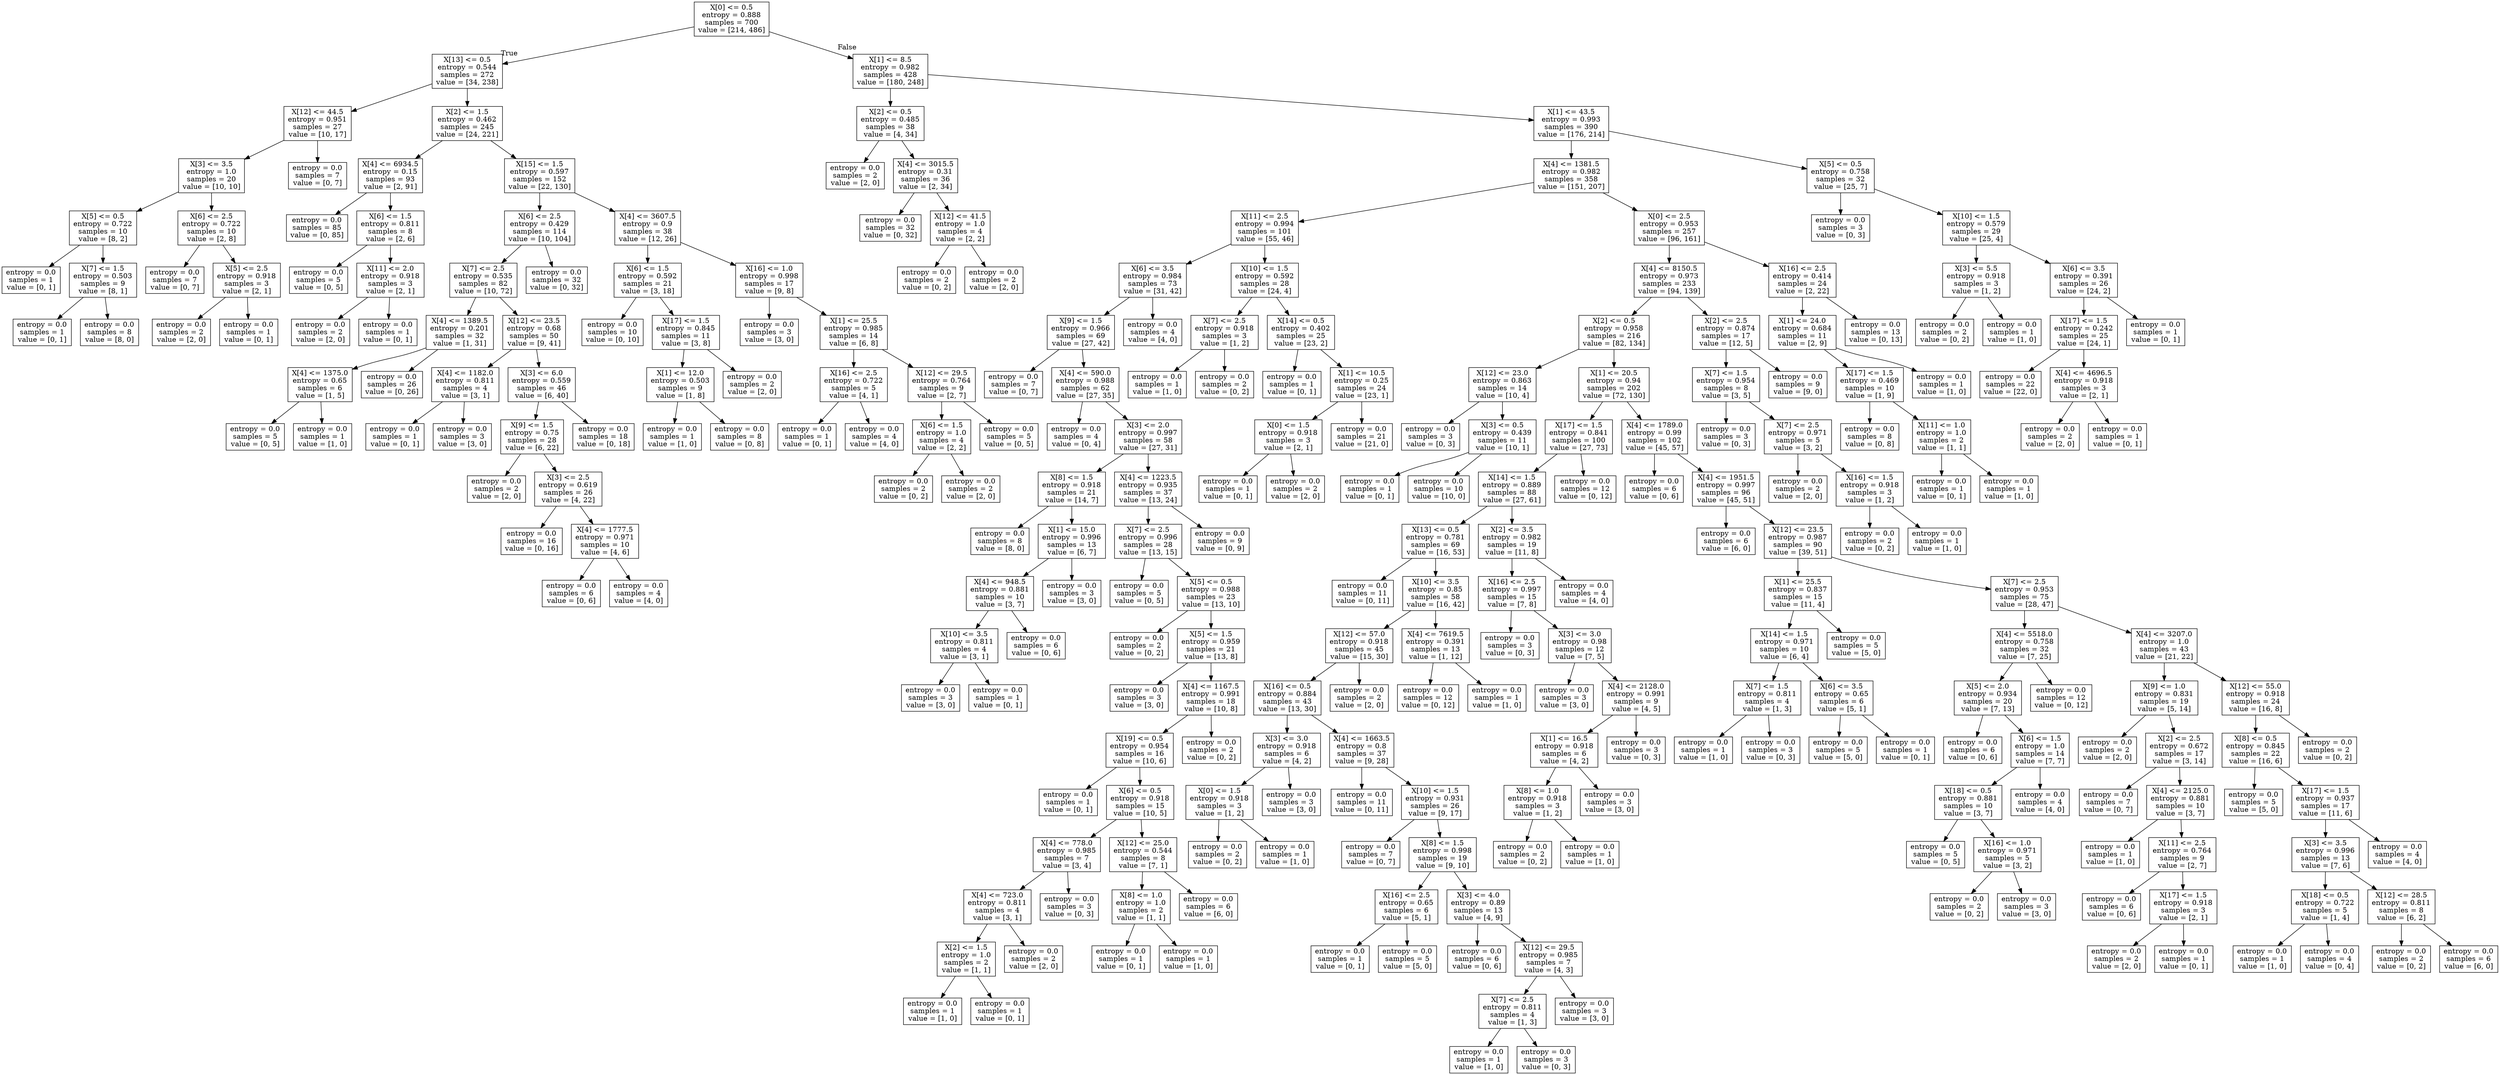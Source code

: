 digraph Tree {
node [shape=box] ;
0 [label="X[0] <= 0.5\nentropy = 0.888\nsamples = 700\nvalue = [214, 486]"] ;
1 [label="X[13] <= 0.5\nentropy = 0.544\nsamples = 272\nvalue = [34, 238]"] ;
0 -> 1 [labeldistance=2.5, labelangle=45, headlabel="True"] ;
2 [label="X[12] <= 44.5\nentropy = 0.951\nsamples = 27\nvalue = [10, 17]"] ;
1 -> 2 ;
3 [label="X[3] <= 3.5\nentropy = 1.0\nsamples = 20\nvalue = [10, 10]"] ;
2 -> 3 ;
4 [label="X[5] <= 0.5\nentropy = 0.722\nsamples = 10\nvalue = [8, 2]"] ;
3 -> 4 ;
5 [label="entropy = 0.0\nsamples = 1\nvalue = [0, 1]"] ;
4 -> 5 ;
6 [label="X[7] <= 1.5\nentropy = 0.503\nsamples = 9\nvalue = [8, 1]"] ;
4 -> 6 ;
7 [label="entropy = 0.0\nsamples = 1\nvalue = [0, 1]"] ;
6 -> 7 ;
8 [label="entropy = 0.0\nsamples = 8\nvalue = [8, 0]"] ;
6 -> 8 ;
9 [label="X[6] <= 2.5\nentropy = 0.722\nsamples = 10\nvalue = [2, 8]"] ;
3 -> 9 ;
10 [label="entropy = 0.0\nsamples = 7\nvalue = [0, 7]"] ;
9 -> 10 ;
11 [label="X[5] <= 2.5\nentropy = 0.918\nsamples = 3\nvalue = [2, 1]"] ;
9 -> 11 ;
12 [label="entropy = 0.0\nsamples = 2\nvalue = [2, 0]"] ;
11 -> 12 ;
13 [label="entropy = 0.0\nsamples = 1\nvalue = [0, 1]"] ;
11 -> 13 ;
14 [label="entropy = 0.0\nsamples = 7\nvalue = [0, 7]"] ;
2 -> 14 ;
15 [label="X[2] <= 1.5\nentropy = 0.462\nsamples = 245\nvalue = [24, 221]"] ;
1 -> 15 ;
16 [label="X[4] <= 6934.5\nentropy = 0.15\nsamples = 93\nvalue = [2, 91]"] ;
15 -> 16 ;
17 [label="entropy = 0.0\nsamples = 85\nvalue = [0, 85]"] ;
16 -> 17 ;
18 [label="X[6] <= 1.5\nentropy = 0.811\nsamples = 8\nvalue = [2, 6]"] ;
16 -> 18 ;
19 [label="entropy = 0.0\nsamples = 5\nvalue = [0, 5]"] ;
18 -> 19 ;
20 [label="X[11] <= 2.0\nentropy = 0.918\nsamples = 3\nvalue = [2, 1]"] ;
18 -> 20 ;
21 [label="entropy = 0.0\nsamples = 2\nvalue = [2, 0]"] ;
20 -> 21 ;
22 [label="entropy = 0.0\nsamples = 1\nvalue = [0, 1]"] ;
20 -> 22 ;
23 [label="X[15] <= 1.5\nentropy = 0.597\nsamples = 152\nvalue = [22, 130]"] ;
15 -> 23 ;
24 [label="X[6] <= 2.5\nentropy = 0.429\nsamples = 114\nvalue = [10, 104]"] ;
23 -> 24 ;
25 [label="X[7] <= 2.5\nentropy = 0.535\nsamples = 82\nvalue = [10, 72]"] ;
24 -> 25 ;
26 [label="X[4] <= 1389.5\nentropy = 0.201\nsamples = 32\nvalue = [1, 31]"] ;
25 -> 26 ;
27 [label="X[4] <= 1375.0\nentropy = 0.65\nsamples = 6\nvalue = [1, 5]"] ;
26 -> 27 ;
28 [label="entropy = 0.0\nsamples = 5\nvalue = [0, 5]"] ;
27 -> 28 ;
29 [label="entropy = 0.0\nsamples = 1\nvalue = [1, 0]"] ;
27 -> 29 ;
30 [label="entropy = 0.0\nsamples = 26\nvalue = [0, 26]"] ;
26 -> 30 ;
31 [label="X[12] <= 23.5\nentropy = 0.68\nsamples = 50\nvalue = [9, 41]"] ;
25 -> 31 ;
32 [label="X[4] <= 1182.0\nentropy = 0.811\nsamples = 4\nvalue = [3, 1]"] ;
31 -> 32 ;
33 [label="entropy = 0.0\nsamples = 1\nvalue = [0, 1]"] ;
32 -> 33 ;
34 [label="entropy = 0.0\nsamples = 3\nvalue = [3, 0]"] ;
32 -> 34 ;
35 [label="X[3] <= 6.0\nentropy = 0.559\nsamples = 46\nvalue = [6, 40]"] ;
31 -> 35 ;
36 [label="X[9] <= 1.5\nentropy = 0.75\nsamples = 28\nvalue = [6, 22]"] ;
35 -> 36 ;
37 [label="entropy = 0.0\nsamples = 2\nvalue = [2, 0]"] ;
36 -> 37 ;
38 [label="X[3] <= 2.5\nentropy = 0.619\nsamples = 26\nvalue = [4, 22]"] ;
36 -> 38 ;
39 [label="entropy = 0.0\nsamples = 16\nvalue = [0, 16]"] ;
38 -> 39 ;
40 [label="X[4] <= 1777.5\nentropy = 0.971\nsamples = 10\nvalue = [4, 6]"] ;
38 -> 40 ;
41 [label="entropy = 0.0\nsamples = 6\nvalue = [0, 6]"] ;
40 -> 41 ;
42 [label="entropy = 0.0\nsamples = 4\nvalue = [4, 0]"] ;
40 -> 42 ;
43 [label="entropy = 0.0\nsamples = 18\nvalue = [0, 18]"] ;
35 -> 43 ;
44 [label="entropy = 0.0\nsamples = 32\nvalue = [0, 32]"] ;
24 -> 44 ;
45 [label="X[4] <= 3607.5\nentropy = 0.9\nsamples = 38\nvalue = [12, 26]"] ;
23 -> 45 ;
46 [label="X[6] <= 1.5\nentropy = 0.592\nsamples = 21\nvalue = [3, 18]"] ;
45 -> 46 ;
47 [label="entropy = 0.0\nsamples = 10\nvalue = [0, 10]"] ;
46 -> 47 ;
48 [label="X[17] <= 1.5\nentropy = 0.845\nsamples = 11\nvalue = [3, 8]"] ;
46 -> 48 ;
49 [label="X[1] <= 12.0\nentropy = 0.503\nsamples = 9\nvalue = [1, 8]"] ;
48 -> 49 ;
50 [label="entropy = 0.0\nsamples = 1\nvalue = [1, 0]"] ;
49 -> 50 ;
51 [label="entropy = 0.0\nsamples = 8\nvalue = [0, 8]"] ;
49 -> 51 ;
52 [label="entropy = 0.0\nsamples = 2\nvalue = [2, 0]"] ;
48 -> 52 ;
53 [label="X[16] <= 1.0\nentropy = 0.998\nsamples = 17\nvalue = [9, 8]"] ;
45 -> 53 ;
54 [label="entropy = 0.0\nsamples = 3\nvalue = [3, 0]"] ;
53 -> 54 ;
55 [label="X[1] <= 25.5\nentropy = 0.985\nsamples = 14\nvalue = [6, 8]"] ;
53 -> 55 ;
56 [label="X[16] <= 2.5\nentropy = 0.722\nsamples = 5\nvalue = [4, 1]"] ;
55 -> 56 ;
57 [label="entropy = 0.0\nsamples = 1\nvalue = [0, 1]"] ;
56 -> 57 ;
58 [label="entropy = 0.0\nsamples = 4\nvalue = [4, 0]"] ;
56 -> 58 ;
59 [label="X[12] <= 29.5\nentropy = 0.764\nsamples = 9\nvalue = [2, 7]"] ;
55 -> 59 ;
60 [label="X[6] <= 1.5\nentropy = 1.0\nsamples = 4\nvalue = [2, 2]"] ;
59 -> 60 ;
61 [label="entropy = 0.0\nsamples = 2\nvalue = [0, 2]"] ;
60 -> 61 ;
62 [label="entropy = 0.0\nsamples = 2\nvalue = [2, 0]"] ;
60 -> 62 ;
63 [label="entropy = 0.0\nsamples = 5\nvalue = [0, 5]"] ;
59 -> 63 ;
64 [label="X[1] <= 8.5\nentropy = 0.982\nsamples = 428\nvalue = [180, 248]"] ;
0 -> 64 [labeldistance=2.5, labelangle=-45, headlabel="False"] ;
65 [label="X[2] <= 0.5\nentropy = 0.485\nsamples = 38\nvalue = [4, 34]"] ;
64 -> 65 ;
66 [label="entropy = 0.0\nsamples = 2\nvalue = [2, 0]"] ;
65 -> 66 ;
67 [label="X[4] <= 3015.5\nentropy = 0.31\nsamples = 36\nvalue = [2, 34]"] ;
65 -> 67 ;
68 [label="entropy = 0.0\nsamples = 32\nvalue = [0, 32]"] ;
67 -> 68 ;
69 [label="X[12] <= 41.5\nentropy = 1.0\nsamples = 4\nvalue = [2, 2]"] ;
67 -> 69 ;
70 [label="entropy = 0.0\nsamples = 2\nvalue = [0, 2]"] ;
69 -> 70 ;
71 [label="entropy = 0.0\nsamples = 2\nvalue = [2, 0]"] ;
69 -> 71 ;
72 [label="X[1] <= 43.5\nentropy = 0.993\nsamples = 390\nvalue = [176, 214]"] ;
64 -> 72 ;
73 [label="X[4] <= 1381.5\nentropy = 0.982\nsamples = 358\nvalue = [151, 207]"] ;
72 -> 73 ;
74 [label="X[11] <= 2.5\nentropy = 0.994\nsamples = 101\nvalue = [55, 46]"] ;
73 -> 74 ;
75 [label="X[6] <= 3.5\nentropy = 0.984\nsamples = 73\nvalue = [31, 42]"] ;
74 -> 75 ;
76 [label="X[9] <= 1.5\nentropy = 0.966\nsamples = 69\nvalue = [27, 42]"] ;
75 -> 76 ;
77 [label="entropy = 0.0\nsamples = 7\nvalue = [0, 7]"] ;
76 -> 77 ;
78 [label="X[4] <= 590.0\nentropy = 0.988\nsamples = 62\nvalue = [27, 35]"] ;
76 -> 78 ;
79 [label="entropy = 0.0\nsamples = 4\nvalue = [0, 4]"] ;
78 -> 79 ;
80 [label="X[3] <= 2.0\nentropy = 0.997\nsamples = 58\nvalue = [27, 31]"] ;
78 -> 80 ;
81 [label="X[8] <= 1.5\nentropy = 0.918\nsamples = 21\nvalue = [14, 7]"] ;
80 -> 81 ;
82 [label="entropy = 0.0\nsamples = 8\nvalue = [8, 0]"] ;
81 -> 82 ;
83 [label="X[1] <= 15.0\nentropy = 0.996\nsamples = 13\nvalue = [6, 7]"] ;
81 -> 83 ;
84 [label="X[4] <= 948.5\nentropy = 0.881\nsamples = 10\nvalue = [3, 7]"] ;
83 -> 84 ;
85 [label="X[10] <= 3.5\nentropy = 0.811\nsamples = 4\nvalue = [3, 1]"] ;
84 -> 85 ;
86 [label="entropy = 0.0\nsamples = 3\nvalue = [3, 0]"] ;
85 -> 86 ;
87 [label="entropy = 0.0\nsamples = 1\nvalue = [0, 1]"] ;
85 -> 87 ;
88 [label="entropy = 0.0\nsamples = 6\nvalue = [0, 6]"] ;
84 -> 88 ;
89 [label="entropy = 0.0\nsamples = 3\nvalue = [3, 0]"] ;
83 -> 89 ;
90 [label="X[4] <= 1223.5\nentropy = 0.935\nsamples = 37\nvalue = [13, 24]"] ;
80 -> 90 ;
91 [label="X[7] <= 2.5\nentropy = 0.996\nsamples = 28\nvalue = [13, 15]"] ;
90 -> 91 ;
92 [label="entropy = 0.0\nsamples = 5\nvalue = [0, 5]"] ;
91 -> 92 ;
93 [label="X[5] <= 0.5\nentropy = 0.988\nsamples = 23\nvalue = [13, 10]"] ;
91 -> 93 ;
94 [label="entropy = 0.0\nsamples = 2\nvalue = [0, 2]"] ;
93 -> 94 ;
95 [label="X[5] <= 1.5\nentropy = 0.959\nsamples = 21\nvalue = [13, 8]"] ;
93 -> 95 ;
96 [label="entropy = 0.0\nsamples = 3\nvalue = [3, 0]"] ;
95 -> 96 ;
97 [label="X[4] <= 1167.5\nentropy = 0.991\nsamples = 18\nvalue = [10, 8]"] ;
95 -> 97 ;
98 [label="X[19] <= 0.5\nentropy = 0.954\nsamples = 16\nvalue = [10, 6]"] ;
97 -> 98 ;
99 [label="entropy = 0.0\nsamples = 1\nvalue = [0, 1]"] ;
98 -> 99 ;
100 [label="X[6] <= 0.5\nentropy = 0.918\nsamples = 15\nvalue = [10, 5]"] ;
98 -> 100 ;
101 [label="X[4] <= 778.0\nentropy = 0.985\nsamples = 7\nvalue = [3, 4]"] ;
100 -> 101 ;
102 [label="X[4] <= 723.0\nentropy = 0.811\nsamples = 4\nvalue = [3, 1]"] ;
101 -> 102 ;
103 [label="X[2] <= 1.5\nentropy = 1.0\nsamples = 2\nvalue = [1, 1]"] ;
102 -> 103 ;
104 [label="entropy = 0.0\nsamples = 1\nvalue = [1, 0]"] ;
103 -> 104 ;
105 [label="entropy = 0.0\nsamples = 1\nvalue = [0, 1]"] ;
103 -> 105 ;
106 [label="entropy = 0.0\nsamples = 2\nvalue = [2, 0]"] ;
102 -> 106 ;
107 [label="entropy = 0.0\nsamples = 3\nvalue = [0, 3]"] ;
101 -> 107 ;
108 [label="X[12] <= 25.0\nentropy = 0.544\nsamples = 8\nvalue = [7, 1]"] ;
100 -> 108 ;
109 [label="X[8] <= 1.0\nentropy = 1.0\nsamples = 2\nvalue = [1, 1]"] ;
108 -> 109 ;
110 [label="entropy = 0.0\nsamples = 1\nvalue = [0, 1]"] ;
109 -> 110 ;
111 [label="entropy = 0.0\nsamples = 1\nvalue = [1, 0]"] ;
109 -> 111 ;
112 [label="entropy = 0.0\nsamples = 6\nvalue = [6, 0]"] ;
108 -> 112 ;
113 [label="entropy = 0.0\nsamples = 2\nvalue = [0, 2]"] ;
97 -> 113 ;
114 [label="entropy = 0.0\nsamples = 9\nvalue = [0, 9]"] ;
90 -> 114 ;
115 [label="entropy = 0.0\nsamples = 4\nvalue = [4, 0]"] ;
75 -> 115 ;
116 [label="X[10] <= 1.5\nentropy = 0.592\nsamples = 28\nvalue = [24, 4]"] ;
74 -> 116 ;
117 [label="X[7] <= 2.5\nentropy = 0.918\nsamples = 3\nvalue = [1, 2]"] ;
116 -> 117 ;
118 [label="entropy = 0.0\nsamples = 1\nvalue = [1, 0]"] ;
117 -> 118 ;
119 [label="entropy = 0.0\nsamples = 2\nvalue = [0, 2]"] ;
117 -> 119 ;
120 [label="X[14] <= 0.5\nentropy = 0.402\nsamples = 25\nvalue = [23, 2]"] ;
116 -> 120 ;
121 [label="entropy = 0.0\nsamples = 1\nvalue = [0, 1]"] ;
120 -> 121 ;
122 [label="X[1] <= 10.5\nentropy = 0.25\nsamples = 24\nvalue = [23, 1]"] ;
120 -> 122 ;
123 [label="X[0] <= 1.5\nentropy = 0.918\nsamples = 3\nvalue = [2, 1]"] ;
122 -> 123 ;
124 [label="entropy = 0.0\nsamples = 1\nvalue = [0, 1]"] ;
123 -> 124 ;
125 [label="entropy = 0.0\nsamples = 2\nvalue = [2, 0]"] ;
123 -> 125 ;
126 [label="entropy = 0.0\nsamples = 21\nvalue = [21, 0]"] ;
122 -> 126 ;
127 [label="X[0] <= 2.5\nentropy = 0.953\nsamples = 257\nvalue = [96, 161]"] ;
73 -> 127 ;
128 [label="X[4] <= 8150.5\nentropy = 0.973\nsamples = 233\nvalue = [94, 139]"] ;
127 -> 128 ;
129 [label="X[2] <= 0.5\nentropy = 0.958\nsamples = 216\nvalue = [82, 134]"] ;
128 -> 129 ;
130 [label="X[12] <= 23.0\nentropy = 0.863\nsamples = 14\nvalue = [10, 4]"] ;
129 -> 130 ;
131 [label="entropy = 0.0\nsamples = 3\nvalue = [0, 3]"] ;
130 -> 131 ;
132 [label="X[3] <= 0.5\nentropy = 0.439\nsamples = 11\nvalue = [10, 1]"] ;
130 -> 132 ;
133 [label="entropy = 0.0\nsamples = 1\nvalue = [0, 1]"] ;
132 -> 133 ;
134 [label="entropy = 0.0\nsamples = 10\nvalue = [10, 0]"] ;
132 -> 134 ;
135 [label="X[1] <= 20.5\nentropy = 0.94\nsamples = 202\nvalue = [72, 130]"] ;
129 -> 135 ;
136 [label="X[17] <= 1.5\nentropy = 0.841\nsamples = 100\nvalue = [27, 73]"] ;
135 -> 136 ;
137 [label="X[14] <= 1.5\nentropy = 0.889\nsamples = 88\nvalue = [27, 61]"] ;
136 -> 137 ;
138 [label="X[13] <= 0.5\nentropy = 0.781\nsamples = 69\nvalue = [16, 53]"] ;
137 -> 138 ;
139 [label="entropy = 0.0\nsamples = 11\nvalue = [0, 11]"] ;
138 -> 139 ;
140 [label="X[10] <= 3.5\nentropy = 0.85\nsamples = 58\nvalue = [16, 42]"] ;
138 -> 140 ;
141 [label="X[12] <= 57.0\nentropy = 0.918\nsamples = 45\nvalue = [15, 30]"] ;
140 -> 141 ;
142 [label="X[16] <= 0.5\nentropy = 0.884\nsamples = 43\nvalue = [13, 30]"] ;
141 -> 142 ;
143 [label="X[3] <= 3.0\nentropy = 0.918\nsamples = 6\nvalue = [4, 2]"] ;
142 -> 143 ;
144 [label="X[0] <= 1.5\nentropy = 0.918\nsamples = 3\nvalue = [1, 2]"] ;
143 -> 144 ;
145 [label="entropy = 0.0\nsamples = 2\nvalue = [0, 2]"] ;
144 -> 145 ;
146 [label="entropy = 0.0\nsamples = 1\nvalue = [1, 0]"] ;
144 -> 146 ;
147 [label="entropy = 0.0\nsamples = 3\nvalue = [3, 0]"] ;
143 -> 147 ;
148 [label="X[4] <= 1663.5\nentropy = 0.8\nsamples = 37\nvalue = [9, 28]"] ;
142 -> 148 ;
149 [label="entropy = 0.0\nsamples = 11\nvalue = [0, 11]"] ;
148 -> 149 ;
150 [label="X[10] <= 1.5\nentropy = 0.931\nsamples = 26\nvalue = [9, 17]"] ;
148 -> 150 ;
151 [label="entropy = 0.0\nsamples = 7\nvalue = [0, 7]"] ;
150 -> 151 ;
152 [label="X[8] <= 1.5\nentropy = 0.998\nsamples = 19\nvalue = [9, 10]"] ;
150 -> 152 ;
153 [label="X[16] <= 2.5\nentropy = 0.65\nsamples = 6\nvalue = [5, 1]"] ;
152 -> 153 ;
154 [label="entropy = 0.0\nsamples = 1\nvalue = [0, 1]"] ;
153 -> 154 ;
155 [label="entropy = 0.0\nsamples = 5\nvalue = [5, 0]"] ;
153 -> 155 ;
156 [label="X[3] <= 4.0\nentropy = 0.89\nsamples = 13\nvalue = [4, 9]"] ;
152 -> 156 ;
157 [label="entropy = 0.0\nsamples = 6\nvalue = [0, 6]"] ;
156 -> 157 ;
158 [label="X[12] <= 29.5\nentropy = 0.985\nsamples = 7\nvalue = [4, 3]"] ;
156 -> 158 ;
159 [label="X[7] <= 2.5\nentropy = 0.811\nsamples = 4\nvalue = [1, 3]"] ;
158 -> 159 ;
160 [label="entropy = 0.0\nsamples = 1\nvalue = [1, 0]"] ;
159 -> 160 ;
161 [label="entropy = 0.0\nsamples = 3\nvalue = [0, 3]"] ;
159 -> 161 ;
162 [label="entropy = 0.0\nsamples = 3\nvalue = [3, 0]"] ;
158 -> 162 ;
163 [label="entropy = 0.0\nsamples = 2\nvalue = [2, 0]"] ;
141 -> 163 ;
164 [label="X[4] <= 7619.5\nentropy = 0.391\nsamples = 13\nvalue = [1, 12]"] ;
140 -> 164 ;
165 [label="entropy = 0.0\nsamples = 12\nvalue = [0, 12]"] ;
164 -> 165 ;
166 [label="entropy = 0.0\nsamples = 1\nvalue = [1, 0]"] ;
164 -> 166 ;
167 [label="X[2] <= 3.5\nentropy = 0.982\nsamples = 19\nvalue = [11, 8]"] ;
137 -> 167 ;
168 [label="X[16] <= 2.5\nentropy = 0.997\nsamples = 15\nvalue = [7, 8]"] ;
167 -> 168 ;
169 [label="entropy = 0.0\nsamples = 3\nvalue = [0, 3]"] ;
168 -> 169 ;
170 [label="X[3] <= 3.0\nentropy = 0.98\nsamples = 12\nvalue = [7, 5]"] ;
168 -> 170 ;
171 [label="entropy = 0.0\nsamples = 3\nvalue = [3, 0]"] ;
170 -> 171 ;
172 [label="X[4] <= 2128.0\nentropy = 0.991\nsamples = 9\nvalue = [4, 5]"] ;
170 -> 172 ;
173 [label="X[1] <= 16.5\nentropy = 0.918\nsamples = 6\nvalue = [4, 2]"] ;
172 -> 173 ;
174 [label="X[8] <= 1.0\nentropy = 0.918\nsamples = 3\nvalue = [1, 2]"] ;
173 -> 174 ;
175 [label="entropy = 0.0\nsamples = 2\nvalue = [0, 2]"] ;
174 -> 175 ;
176 [label="entropy = 0.0\nsamples = 1\nvalue = [1, 0]"] ;
174 -> 176 ;
177 [label="entropy = 0.0\nsamples = 3\nvalue = [3, 0]"] ;
173 -> 177 ;
178 [label="entropy = 0.0\nsamples = 3\nvalue = [0, 3]"] ;
172 -> 178 ;
179 [label="entropy = 0.0\nsamples = 4\nvalue = [4, 0]"] ;
167 -> 179 ;
180 [label="entropy = 0.0\nsamples = 12\nvalue = [0, 12]"] ;
136 -> 180 ;
181 [label="X[4] <= 1789.0\nentropy = 0.99\nsamples = 102\nvalue = [45, 57]"] ;
135 -> 181 ;
182 [label="entropy = 0.0\nsamples = 6\nvalue = [0, 6]"] ;
181 -> 182 ;
183 [label="X[4] <= 1951.5\nentropy = 0.997\nsamples = 96\nvalue = [45, 51]"] ;
181 -> 183 ;
184 [label="entropy = 0.0\nsamples = 6\nvalue = [6, 0]"] ;
183 -> 184 ;
185 [label="X[12] <= 23.5\nentropy = 0.987\nsamples = 90\nvalue = [39, 51]"] ;
183 -> 185 ;
186 [label="X[1] <= 25.5\nentropy = 0.837\nsamples = 15\nvalue = [11, 4]"] ;
185 -> 186 ;
187 [label="X[14] <= 1.5\nentropy = 0.971\nsamples = 10\nvalue = [6, 4]"] ;
186 -> 187 ;
188 [label="X[7] <= 1.5\nentropy = 0.811\nsamples = 4\nvalue = [1, 3]"] ;
187 -> 188 ;
189 [label="entropy = 0.0\nsamples = 1\nvalue = [1, 0]"] ;
188 -> 189 ;
190 [label="entropy = 0.0\nsamples = 3\nvalue = [0, 3]"] ;
188 -> 190 ;
191 [label="X[6] <= 3.5\nentropy = 0.65\nsamples = 6\nvalue = [5, 1]"] ;
187 -> 191 ;
192 [label="entropy = 0.0\nsamples = 5\nvalue = [5, 0]"] ;
191 -> 192 ;
193 [label="entropy = 0.0\nsamples = 1\nvalue = [0, 1]"] ;
191 -> 193 ;
194 [label="entropy = 0.0\nsamples = 5\nvalue = [5, 0]"] ;
186 -> 194 ;
195 [label="X[7] <= 2.5\nentropy = 0.953\nsamples = 75\nvalue = [28, 47]"] ;
185 -> 195 ;
196 [label="X[4] <= 5518.0\nentropy = 0.758\nsamples = 32\nvalue = [7, 25]"] ;
195 -> 196 ;
197 [label="X[5] <= 2.0\nentropy = 0.934\nsamples = 20\nvalue = [7, 13]"] ;
196 -> 197 ;
198 [label="entropy = 0.0\nsamples = 6\nvalue = [0, 6]"] ;
197 -> 198 ;
199 [label="X[6] <= 1.5\nentropy = 1.0\nsamples = 14\nvalue = [7, 7]"] ;
197 -> 199 ;
200 [label="X[18] <= 0.5\nentropy = 0.881\nsamples = 10\nvalue = [3, 7]"] ;
199 -> 200 ;
201 [label="entropy = 0.0\nsamples = 5\nvalue = [0, 5]"] ;
200 -> 201 ;
202 [label="X[16] <= 1.0\nentropy = 0.971\nsamples = 5\nvalue = [3, 2]"] ;
200 -> 202 ;
203 [label="entropy = 0.0\nsamples = 2\nvalue = [0, 2]"] ;
202 -> 203 ;
204 [label="entropy = 0.0\nsamples = 3\nvalue = [3, 0]"] ;
202 -> 204 ;
205 [label="entropy = 0.0\nsamples = 4\nvalue = [4, 0]"] ;
199 -> 205 ;
206 [label="entropy = 0.0\nsamples = 12\nvalue = [0, 12]"] ;
196 -> 206 ;
207 [label="X[4] <= 3207.0\nentropy = 1.0\nsamples = 43\nvalue = [21, 22]"] ;
195 -> 207 ;
208 [label="X[9] <= 1.0\nentropy = 0.831\nsamples = 19\nvalue = [5, 14]"] ;
207 -> 208 ;
209 [label="entropy = 0.0\nsamples = 2\nvalue = [2, 0]"] ;
208 -> 209 ;
210 [label="X[2] <= 2.5\nentropy = 0.672\nsamples = 17\nvalue = [3, 14]"] ;
208 -> 210 ;
211 [label="entropy = 0.0\nsamples = 7\nvalue = [0, 7]"] ;
210 -> 211 ;
212 [label="X[4] <= 2125.0\nentropy = 0.881\nsamples = 10\nvalue = [3, 7]"] ;
210 -> 212 ;
213 [label="entropy = 0.0\nsamples = 1\nvalue = [1, 0]"] ;
212 -> 213 ;
214 [label="X[11] <= 2.5\nentropy = 0.764\nsamples = 9\nvalue = [2, 7]"] ;
212 -> 214 ;
215 [label="entropy = 0.0\nsamples = 6\nvalue = [0, 6]"] ;
214 -> 215 ;
216 [label="X[17] <= 1.5\nentropy = 0.918\nsamples = 3\nvalue = [2, 1]"] ;
214 -> 216 ;
217 [label="entropy = 0.0\nsamples = 2\nvalue = [2, 0]"] ;
216 -> 217 ;
218 [label="entropy = 0.0\nsamples = 1\nvalue = [0, 1]"] ;
216 -> 218 ;
219 [label="X[12] <= 55.0\nentropy = 0.918\nsamples = 24\nvalue = [16, 8]"] ;
207 -> 219 ;
220 [label="X[8] <= 0.5\nentropy = 0.845\nsamples = 22\nvalue = [16, 6]"] ;
219 -> 220 ;
221 [label="entropy = 0.0\nsamples = 5\nvalue = [5, 0]"] ;
220 -> 221 ;
222 [label="X[17] <= 1.5\nentropy = 0.937\nsamples = 17\nvalue = [11, 6]"] ;
220 -> 222 ;
223 [label="X[3] <= 3.5\nentropy = 0.996\nsamples = 13\nvalue = [7, 6]"] ;
222 -> 223 ;
224 [label="X[18] <= 0.5\nentropy = 0.722\nsamples = 5\nvalue = [1, 4]"] ;
223 -> 224 ;
225 [label="entropy = 0.0\nsamples = 1\nvalue = [1, 0]"] ;
224 -> 225 ;
226 [label="entropy = 0.0\nsamples = 4\nvalue = [0, 4]"] ;
224 -> 226 ;
227 [label="X[12] <= 28.5\nentropy = 0.811\nsamples = 8\nvalue = [6, 2]"] ;
223 -> 227 ;
228 [label="entropy = 0.0\nsamples = 2\nvalue = [0, 2]"] ;
227 -> 228 ;
229 [label="entropy = 0.0\nsamples = 6\nvalue = [6, 0]"] ;
227 -> 229 ;
230 [label="entropy = 0.0\nsamples = 4\nvalue = [4, 0]"] ;
222 -> 230 ;
231 [label="entropy = 0.0\nsamples = 2\nvalue = [0, 2]"] ;
219 -> 231 ;
232 [label="X[2] <= 2.5\nentropy = 0.874\nsamples = 17\nvalue = [12, 5]"] ;
128 -> 232 ;
233 [label="X[7] <= 1.5\nentropy = 0.954\nsamples = 8\nvalue = [3, 5]"] ;
232 -> 233 ;
234 [label="entropy = 0.0\nsamples = 3\nvalue = [0, 3]"] ;
233 -> 234 ;
235 [label="X[7] <= 2.5\nentropy = 0.971\nsamples = 5\nvalue = [3, 2]"] ;
233 -> 235 ;
236 [label="entropy = 0.0\nsamples = 2\nvalue = [2, 0]"] ;
235 -> 236 ;
237 [label="X[16] <= 1.5\nentropy = 0.918\nsamples = 3\nvalue = [1, 2]"] ;
235 -> 237 ;
238 [label="entropy = 0.0\nsamples = 2\nvalue = [0, 2]"] ;
237 -> 238 ;
239 [label="entropy = 0.0\nsamples = 1\nvalue = [1, 0]"] ;
237 -> 239 ;
240 [label="entropy = 0.0\nsamples = 9\nvalue = [9, 0]"] ;
232 -> 240 ;
241 [label="X[16] <= 2.5\nentropy = 0.414\nsamples = 24\nvalue = [2, 22]"] ;
127 -> 241 ;
242 [label="X[1] <= 24.0\nentropy = 0.684\nsamples = 11\nvalue = [2, 9]"] ;
241 -> 242 ;
243 [label="X[17] <= 1.5\nentropy = 0.469\nsamples = 10\nvalue = [1, 9]"] ;
242 -> 243 ;
244 [label="entropy = 0.0\nsamples = 8\nvalue = [0, 8]"] ;
243 -> 244 ;
245 [label="X[11] <= 1.0\nentropy = 1.0\nsamples = 2\nvalue = [1, 1]"] ;
243 -> 245 ;
246 [label="entropy = 0.0\nsamples = 1\nvalue = [0, 1]"] ;
245 -> 246 ;
247 [label="entropy = 0.0\nsamples = 1\nvalue = [1, 0]"] ;
245 -> 247 ;
248 [label="entropy = 0.0\nsamples = 1\nvalue = [1, 0]"] ;
242 -> 248 ;
249 [label="entropy = 0.0\nsamples = 13\nvalue = [0, 13]"] ;
241 -> 249 ;
250 [label="X[5] <= 0.5\nentropy = 0.758\nsamples = 32\nvalue = [25, 7]"] ;
72 -> 250 ;
251 [label="entropy = 0.0\nsamples = 3\nvalue = [0, 3]"] ;
250 -> 251 ;
252 [label="X[10] <= 1.5\nentropy = 0.579\nsamples = 29\nvalue = [25, 4]"] ;
250 -> 252 ;
253 [label="X[3] <= 5.5\nentropy = 0.918\nsamples = 3\nvalue = [1, 2]"] ;
252 -> 253 ;
254 [label="entropy = 0.0\nsamples = 2\nvalue = [0, 2]"] ;
253 -> 254 ;
255 [label="entropy = 0.0\nsamples = 1\nvalue = [1, 0]"] ;
253 -> 255 ;
256 [label="X[6] <= 3.5\nentropy = 0.391\nsamples = 26\nvalue = [24, 2]"] ;
252 -> 256 ;
257 [label="X[17] <= 1.5\nentropy = 0.242\nsamples = 25\nvalue = [24, 1]"] ;
256 -> 257 ;
258 [label="entropy = 0.0\nsamples = 22\nvalue = [22, 0]"] ;
257 -> 258 ;
259 [label="X[4] <= 4696.5\nentropy = 0.918\nsamples = 3\nvalue = [2, 1]"] ;
257 -> 259 ;
260 [label="entropy = 0.0\nsamples = 2\nvalue = [2, 0]"] ;
259 -> 260 ;
261 [label="entropy = 0.0\nsamples = 1\nvalue = [0, 1]"] ;
259 -> 261 ;
262 [label="entropy = 0.0\nsamples = 1\nvalue = [0, 1]"] ;
256 -> 262 ;
}